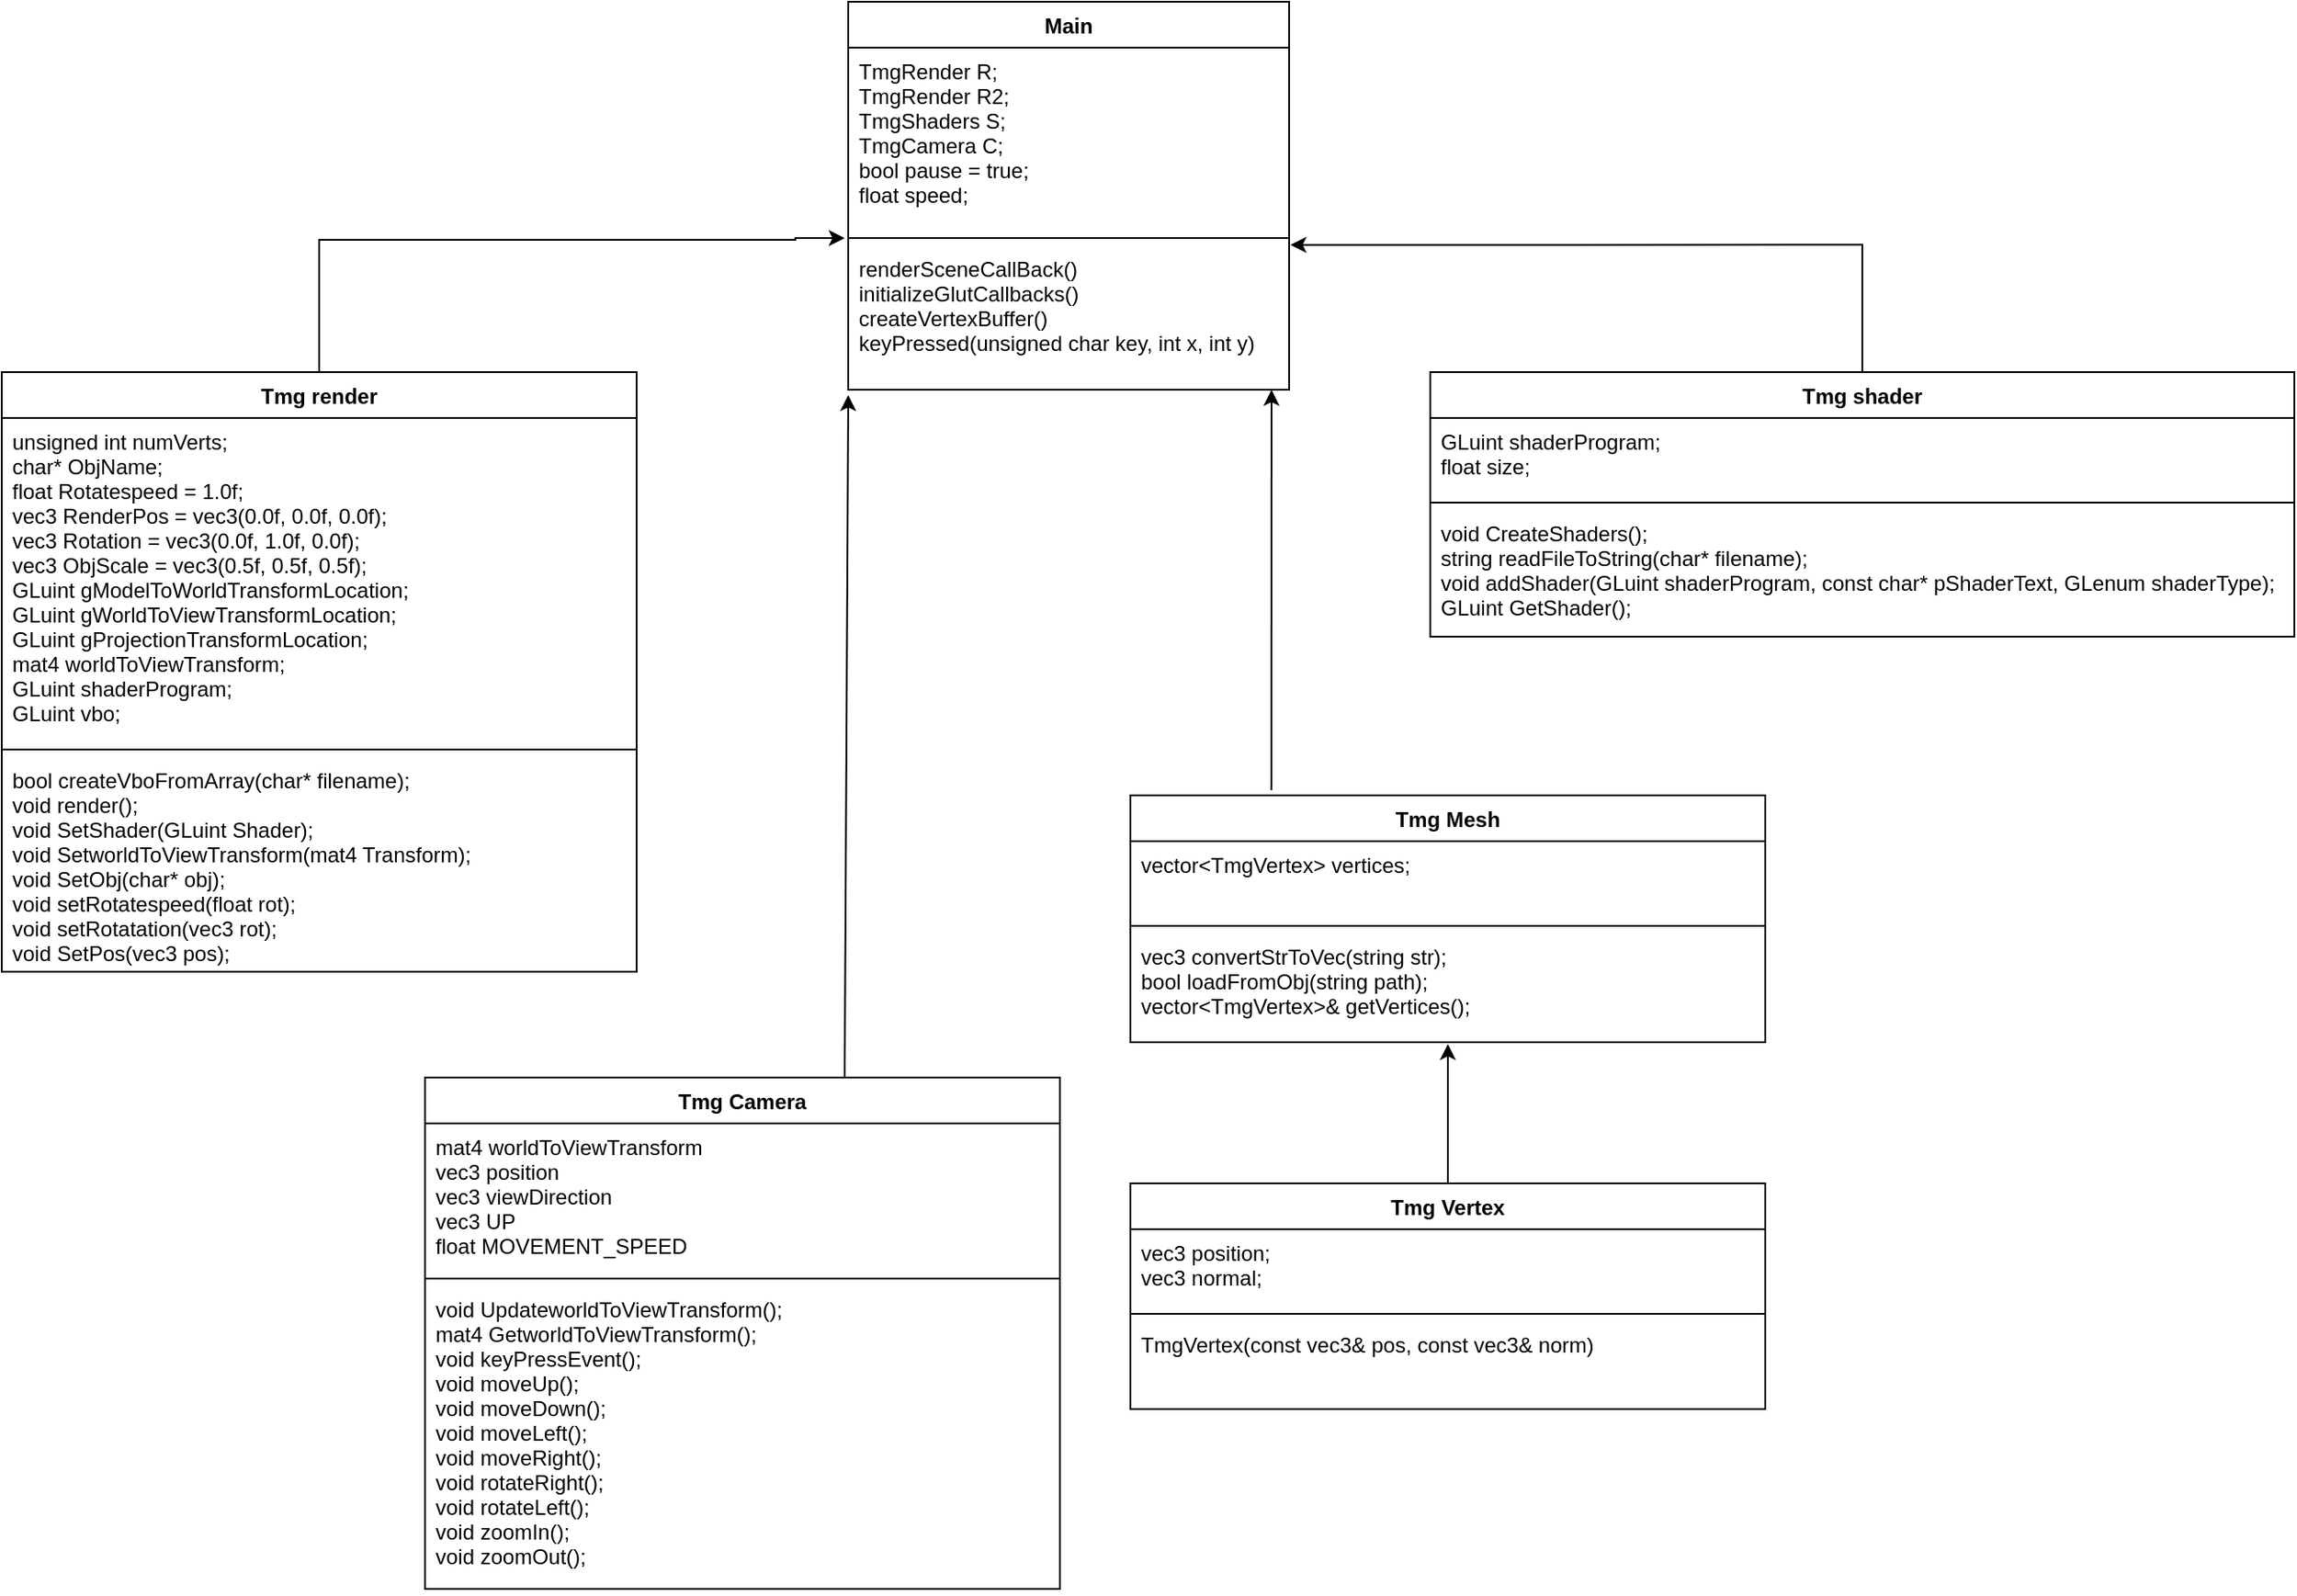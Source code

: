 <mxfile version="12.3.3" type="device" pages="1"><diagram id="ermU8MgM3e3y-TFczljx" name="Page-1"><mxGraphModel dx="1326" dy="718" grid="1" gridSize="10" guides="1" tooltips="1" connect="1" arrows="1" fold="1" page="1" pageScale="1" pageWidth="850" pageHeight="1100" math="0" shadow="0"><root><mxCell id="0"/><mxCell id="1" parent="0"/><mxCell id="5J-8567SKVJkrnAwX8Yv-1" value="Main" style="swimlane;fontStyle=1;align=center;verticalAlign=top;childLayout=stackLayout;horizontal=1;startSize=26;horizontalStack=0;resizeParent=1;resizeParentMax=0;resizeLast=0;collapsible=1;marginBottom=0;" parent="1" vertex="1"><mxGeometry x="480" y="30" width="250" height="220" as="geometry"/></mxCell><mxCell id="5J-8567SKVJkrnAwX8Yv-2" value="TmgRender R;&#10;TmgRender R2;&#10;TmgShaders S;&#10;TmgCamera C;&#10;bool pause = true;&#10;float speed;" style="text;strokeColor=none;fillColor=none;align=left;verticalAlign=top;spacingLeft=4;spacingRight=4;overflow=hidden;rotatable=0;points=[[0,0.5],[1,0.5]];portConstraint=eastwest;" parent="5J-8567SKVJkrnAwX8Yv-1" vertex="1"><mxGeometry y="26" width="250" height="104" as="geometry"/></mxCell><mxCell id="5J-8567SKVJkrnAwX8Yv-3" value="" style="line;strokeWidth=1;fillColor=none;align=left;verticalAlign=middle;spacingTop=-1;spacingLeft=3;spacingRight=3;rotatable=0;labelPosition=right;points=[];portConstraint=eastwest;" parent="5J-8567SKVJkrnAwX8Yv-1" vertex="1"><mxGeometry y="130" width="250" height="8" as="geometry"/></mxCell><mxCell id="5J-8567SKVJkrnAwX8Yv-4" value="renderSceneCallBack()&#10;initializeGlutCallbacks()&#10;createVertexBuffer()&#10;keyPressed(unsigned char key, int x, int y)" style="text;strokeColor=none;fillColor=none;align=left;verticalAlign=top;spacingLeft=4;spacingRight=4;overflow=hidden;rotatable=0;points=[[0,0.5],[1,0.5]];portConstraint=eastwest;" parent="5J-8567SKVJkrnAwX8Yv-1" vertex="1"><mxGeometry y="138" width="250" height="82" as="geometry"/></mxCell><mxCell id="5J-8567SKVJkrnAwX8Yv-13" style="edgeStyle=orthogonalEdgeStyle;rounded=0;orthogonalLoop=1;jettySize=auto;html=1;exitX=0.5;exitY=0;exitDx=0;exitDy=0;entryX=-0.008;entryY=-0.037;entryDx=0;entryDy=0;entryPerimeter=0;" parent="1" source="5J-8567SKVJkrnAwX8Yv-5" target="5J-8567SKVJkrnAwX8Yv-4" edge="1"><mxGeometry relative="1" as="geometry"><mxPoint x="410" y="164" as="targetPoint"/><Array as="points"><mxPoint x="180" y="165"/><mxPoint x="450" y="165"/><mxPoint x="450" y="164"/></Array></mxGeometry></mxCell><mxCell id="5J-8567SKVJkrnAwX8Yv-5" value="Tmg render" style="swimlane;fontStyle=1;align=center;verticalAlign=top;childLayout=stackLayout;horizontal=1;startSize=26;horizontalStack=0;resizeParent=1;resizeParentMax=0;resizeLast=0;collapsible=1;marginBottom=0;" parent="1" vertex="1"><mxGeometry y="240" width="360" height="340" as="geometry"/></mxCell><mxCell id="5J-8567SKVJkrnAwX8Yv-6" value="&#9;unsigned int numVerts;&#10;&#9;char* ObjName;&#10;&#9;float Rotatespeed = 1.0f;&#10;&#9;vec3 RenderPos = vec3(0.0f, 0.0f, 0.0f);&#10;&#9;vec3 Rotation = vec3(0.0f, 1.0f, 0.0f);&#10;&#9;vec3 ObjScale = vec3(0.5f, 0.5f, 0.5f);&#10;&#9;GLuint gModelToWorldTransformLocation;&#10;&#9;GLuint gWorldToViewTransformLocation;&#10;&#9;GLuint gProjectionTransformLocation;&#10;&#9;mat4 worldToViewTransform;&#10;&#9;GLuint shaderProgram;&#10;&#9;GLuint vbo;" style="text;strokeColor=none;fillColor=none;align=left;verticalAlign=top;spacingLeft=4;spacingRight=4;overflow=hidden;rotatable=0;points=[[0,0.5],[1,0.5]];portConstraint=eastwest;" parent="5J-8567SKVJkrnAwX8Yv-5" vertex="1"><mxGeometry y="26" width="360" height="184" as="geometry"/></mxCell><mxCell id="5J-8567SKVJkrnAwX8Yv-7" value="" style="line;strokeWidth=1;fillColor=none;align=left;verticalAlign=middle;spacingTop=-1;spacingLeft=3;spacingRight=3;rotatable=0;labelPosition=right;points=[];portConstraint=eastwest;" parent="5J-8567SKVJkrnAwX8Yv-5" vertex="1"><mxGeometry y="210" width="360" height="8" as="geometry"/></mxCell><mxCell id="5J-8567SKVJkrnAwX8Yv-8" value="&#9;bool createVboFromArray(char* filename);&#10;&#9;void render();&#10;&#9;void SetShader(GLuint Shader);&#10;&#9;void SetworldToViewTransform(mat4 Transform);&#10;&#9;void SetObj(char* obj);&#10;&#9;void setRotatespeed(float rot);&#10;&#9;void setRotatation(vec3 rot);&#10;&#9;void SetPos(vec3 pos);" style="text;strokeColor=none;fillColor=none;align=left;verticalAlign=top;spacingLeft=4;spacingRight=4;overflow=hidden;rotatable=0;points=[[0,0.5],[1,0.5]];portConstraint=eastwest;" parent="5J-8567SKVJkrnAwX8Yv-5" vertex="1"><mxGeometry y="218" width="360" height="122" as="geometry"/></mxCell><mxCell id="5J-8567SKVJkrnAwX8Yv-14" style="edgeStyle=orthogonalEdgeStyle;rounded=0;orthogonalLoop=1;jettySize=auto;html=1;exitX=0.5;exitY=0;exitDx=0;exitDy=0;entryX=1.003;entryY=-0.002;entryDx=0;entryDy=0;entryPerimeter=0;" parent="1" source="5J-8567SKVJkrnAwX8Yv-9" target="5J-8567SKVJkrnAwX8Yv-4" edge="1"><mxGeometry relative="1" as="geometry"><mxPoint x="520" y="98" as="targetPoint"/><Array as="points"><mxPoint x="1055" y="168"/></Array></mxGeometry></mxCell><mxCell id="5J-8567SKVJkrnAwX8Yv-9" value="Tmg shader" style="swimlane;fontStyle=1;align=center;verticalAlign=top;childLayout=stackLayout;horizontal=1;startSize=26;horizontalStack=0;resizeParent=1;resizeParentMax=0;resizeLast=0;collapsible=1;marginBottom=0;" parent="1" vertex="1"><mxGeometry x="810" y="240" width="490" height="150" as="geometry"/></mxCell><mxCell id="5J-8567SKVJkrnAwX8Yv-10" value="GLuint shaderProgram;&#10;&#9;float size;" style="text;strokeColor=none;fillColor=none;align=left;verticalAlign=top;spacingLeft=4;spacingRight=4;overflow=hidden;rotatable=0;points=[[0,0.5],[1,0.5]];portConstraint=eastwest;" parent="5J-8567SKVJkrnAwX8Yv-9" vertex="1"><mxGeometry y="26" width="490" height="44" as="geometry"/></mxCell><mxCell id="5J-8567SKVJkrnAwX8Yv-11" value="" style="line;strokeWidth=1;fillColor=none;align=left;verticalAlign=middle;spacingTop=-1;spacingLeft=3;spacingRight=3;rotatable=0;labelPosition=right;points=[];portConstraint=eastwest;" parent="5J-8567SKVJkrnAwX8Yv-9" vertex="1"><mxGeometry y="70" width="490" height="8" as="geometry"/></mxCell><mxCell id="5J-8567SKVJkrnAwX8Yv-12" value="&#9;void CreateShaders();&#10;&#9;string readFileToString(char* filename);&#10;&#9;void addShader(GLuint shaderProgram, const char* pShaderText, GLenum shaderType);&#10;&#9;GLuint GetShader();" style="text;strokeColor=none;fillColor=none;align=left;verticalAlign=top;spacingLeft=4;spacingRight=4;overflow=hidden;rotatable=0;points=[[0,0.5],[1,0.5]];portConstraint=eastwest;" parent="5J-8567SKVJkrnAwX8Yv-9" vertex="1"><mxGeometry y="78" width="490" height="72" as="geometry"/></mxCell><mxCell id="LHR4UFTJ9JEEhm3KuWyw-1" value="Tmg Camera" style="swimlane;fontStyle=1;align=center;verticalAlign=top;childLayout=stackLayout;horizontal=1;startSize=26;horizontalStack=0;resizeParent=1;resizeParentMax=0;resizeLast=0;collapsible=1;marginBottom=0;" vertex="1" parent="1"><mxGeometry x="240" y="640" width="360" height="290" as="geometry"/></mxCell><mxCell id="LHR4UFTJ9JEEhm3KuWyw-2" value="mat4 worldToViewTransform&#10;&#9;vec3 position &#10;&#9;vec3 viewDirection&#10;&#9;vec3 UP&#10;&#9;float MOVEMENT_SPEED" style="text;strokeColor=none;fillColor=none;align=left;verticalAlign=top;spacingLeft=4;spacingRight=4;overflow=hidden;rotatable=0;points=[[0,0.5],[1,0.5]];portConstraint=eastwest;" vertex="1" parent="LHR4UFTJ9JEEhm3KuWyw-1"><mxGeometry y="26" width="360" height="84" as="geometry"/></mxCell><mxCell id="LHR4UFTJ9JEEhm3KuWyw-3" value="" style="line;strokeWidth=1;fillColor=none;align=left;verticalAlign=middle;spacingTop=-1;spacingLeft=3;spacingRight=3;rotatable=0;labelPosition=right;points=[];portConstraint=eastwest;" vertex="1" parent="LHR4UFTJ9JEEhm3KuWyw-1"><mxGeometry y="110" width="360" height="8" as="geometry"/></mxCell><mxCell id="LHR4UFTJ9JEEhm3KuWyw-4" value="void UpdateworldToViewTransform();&#10;&#9;mat4 GetworldToViewTransform();&#10;&#9;void keyPressEvent();&#10;&#9;void moveUp();&#10;&#9;void moveDown();&#10;&#9;void moveLeft();&#10;&#9;void moveRight();&#10;&#9;void rotateRight();&#10;&#9;void rotateLeft();&#10;&#9;void zoomIn();&#10;&#9;void zoomOut();" style="text;strokeColor=none;fillColor=none;align=left;verticalAlign=top;spacingLeft=4;spacingRight=4;overflow=hidden;rotatable=0;points=[[0,0.5],[1,0.5]];portConstraint=eastwest;" vertex="1" parent="LHR4UFTJ9JEEhm3KuWyw-1"><mxGeometry y="118" width="360" height="172" as="geometry"/></mxCell><mxCell id="LHR4UFTJ9JEEhm3KuWyw-5" value="Tmg Mesh" style="swimlane;fontStyle=1;align=center;verticalAlign=top;childLayout=stackLayout;horizontal=1;startSize=26;horizontalStack=0;resizeParent=1;resizeParentMax=0;resizeLast=0;collapsible=1;marginBottom=0;" vertex="1" parent="1"><mxGeometry x="640" y="480" width="360" height="140" as="geometry"/></mxCell><mxCell id="LHR4UFTJ9JEEhm3KuWyw-6" value="vector&lt;TmgVertex&gt; vertices;" style="text;strokeColor=none;fillColor=none;align=left;verticalAlign=top;spacingLeft=4;spacingRight=4;overflow=hidden;rotatable=0;points=[[0,0.5],[1,0.5]];portConstraint=eastwest;" vertex="1" parent="LHR4UFTJ9JEEhm3KuWyw-5"><mxGeometry y="26" width="360" height="44" as="geometry"/></mxCell><mxCell id="LHR4UFTJ9JEEhm3KuWyw-7" value="" style="line;strokeWidth=1;fillColor=none;align=left;verticalAlign=middle;spacingTop=-1;spacingLeft=3;spacingRight=3;rotatable=0;labelPosition=right;points=[];portConstraint=eastwest;" vertex="1" parent="LHR4UFTJ9JEEhm3KuWyw-5"><mxGeometry y="70" width="360" height="8" as="geometry"/></mxCell><mxCell id="LHR4UFTJ9JEEhm3KuWyw-8" value="vec3 convertStrToVec(string str);&#10;&#9;bool loadFromObj(string path);&#10;&#9;vector&lt;TmgVertex&gt;&amp; getVertices();" style="text;strokeColor=none;fillColor=none;align=left;verticalAlign=top;spacingLeft=4;spacingRight=4;overflow=hidden;rotatable=0;points=[[0,0.5],[1,0.5]];portConstraint=eastwest;" vertex="1" parent="LHR4UFTJ9JEEhm3KuWyw-5"><mxGeometry y="78" width="360" height="62" as="geometry"/></mxCell><mxCell id="LHR4UFTJ9JEEhm3KuWyw-9" value="Tmg Vertex" style="swimlane;fontStyle=1;align=center;verticalAlign=top;childLayout=stackLayout;horizontal=1;startSize=26;horizontalStack=0;resizeParent=1;resizeParentMax=0;resizeLast=0;collapsible=1;marginBottom=0;" vertex="1" parent="1"><mxGeometry x="640" y="700" width="360" height="128" as="geometry"/></mxCell><mxCell id="LHR4UFTJ9JEEhm3KuWyw-10" value="vec3 position;&#10;vec3 normal;" style="text;strokeColor=none;fillColor=none;align=left;verticalAlign=top;spacingLeft=4;spacingRight=4;overflow=hidden;rotatable=0;points=[[0,0.5],[1,0.5]];portConstraint=eastwest;" vertex="1" parent="LHR4UFTJ9JEEhm3KuWyw-9"><mxGeometry y="26" width="360" height="44" as="geometry"/></mxCell><mxCell id="LHR4UFTJ9JEEhm3KuWyw-11" value="" style="line;strokeWidth=1;fillColor=none;align=left;verticalAlign=middle;spacingTop=-1;spacingLeft=3;spacingRight=3;rotatable=0;labelPosition=right;points=[];portConstraint=eastwest;" vertex="1" parent="LHR4UFTJ9JEEhm3KuWyw-9"><mxGeometry y="70" width="360" height="8" as="geometry"/></mxCell><mxCell id="LHR4UFTJ9JEEhm3KuWyw-12" value="TmgVertex(const vec3&amp; pos, const vec3&amp; norm)" style="text;strokeColor=none;fillColor=none;align=left;verticalAlign=top;spacingLeft=4;spacingRight=4;overflow=hidden;rotatable=0;points=[[0,0.5],[1,0.5]];portConstraint=eastwest;" vertex="1" parent="LHR4UFTJ9JEEhm3KuWyw-9"><mxGeometry y="78" width="360" height="50" as="geometry"/></mxCell><mxCell id="LHR4UFTJ9JEEhm3KuWyw-15" value="" style="endArrow=classic;html=1;entryX=0;entryY=1.037;entryDx=0;entryDy=0;entryPerimeter=0;exitX=0.661;exitY=0;exitDx=0;exitDy=0;exitPerimeter=0;" edge="1" parent="1" source="LHR4UFTJ9JEEhm3KuWyw-1" target="5J-8567SKVJkrnAwX8Yv-4"><mxGeometry width="50" height="50" relative="1" as="geometry"><mxPoint x="10" y="1000" as="sourcePoint"/><mxPoint x="60" y="950" as="targetPoint"/></mxGeometry></mxCell><mxCell id="LHR4UFTJ9JEEhm3KuWyw-16" value="" style="endArrow=classic;html=1;entryX=0.96;entryY=1;entryDx=0;entryDy=0;entryPerimeter=0;exitX=0.222;exitY=-0.021;exitDx=0;exitDy=0;exitPerimeter=0;" edge="1" parent="1" source="LHR4UFTJ9JEEhm3KuWyw-5" target="5J-8567SKVJkrnAwX8Yv-4"><mxGeometry width="50" height="50" relative="1" as="geometry"><mxPoint x="10" y="1000" as="sourcePoint"/><mxPoint x="60" y="950" as="targetPoint"/></mxGeometry></mxCell><mxCell id="LHR4UFTJ9JEEhm3KuWyw-17" value="" style="endArrow=classic;html=1;entryX=0.5;entryY=1.016;entryDx=0;entryDy=0;entryPerimeter=0;exitX=0.5;exitY=0;exitDx=0;exitDy=0;" edge="1" parent="1" source="LHR4UFTJ9JEEhm3KuWyw-9" target="LHR4UFTJ9JEEhm3KuWyw-8"><mxGeometry width="50" height="50" relative="1" as="geometry"><mxPoint x="10" y="1000" as="sourcePoint"/><mxPoint x="60" y="950" as="targetPoint"/></mxGeometry></mxCell></root></mxGraphModel></diagram></mxfile>